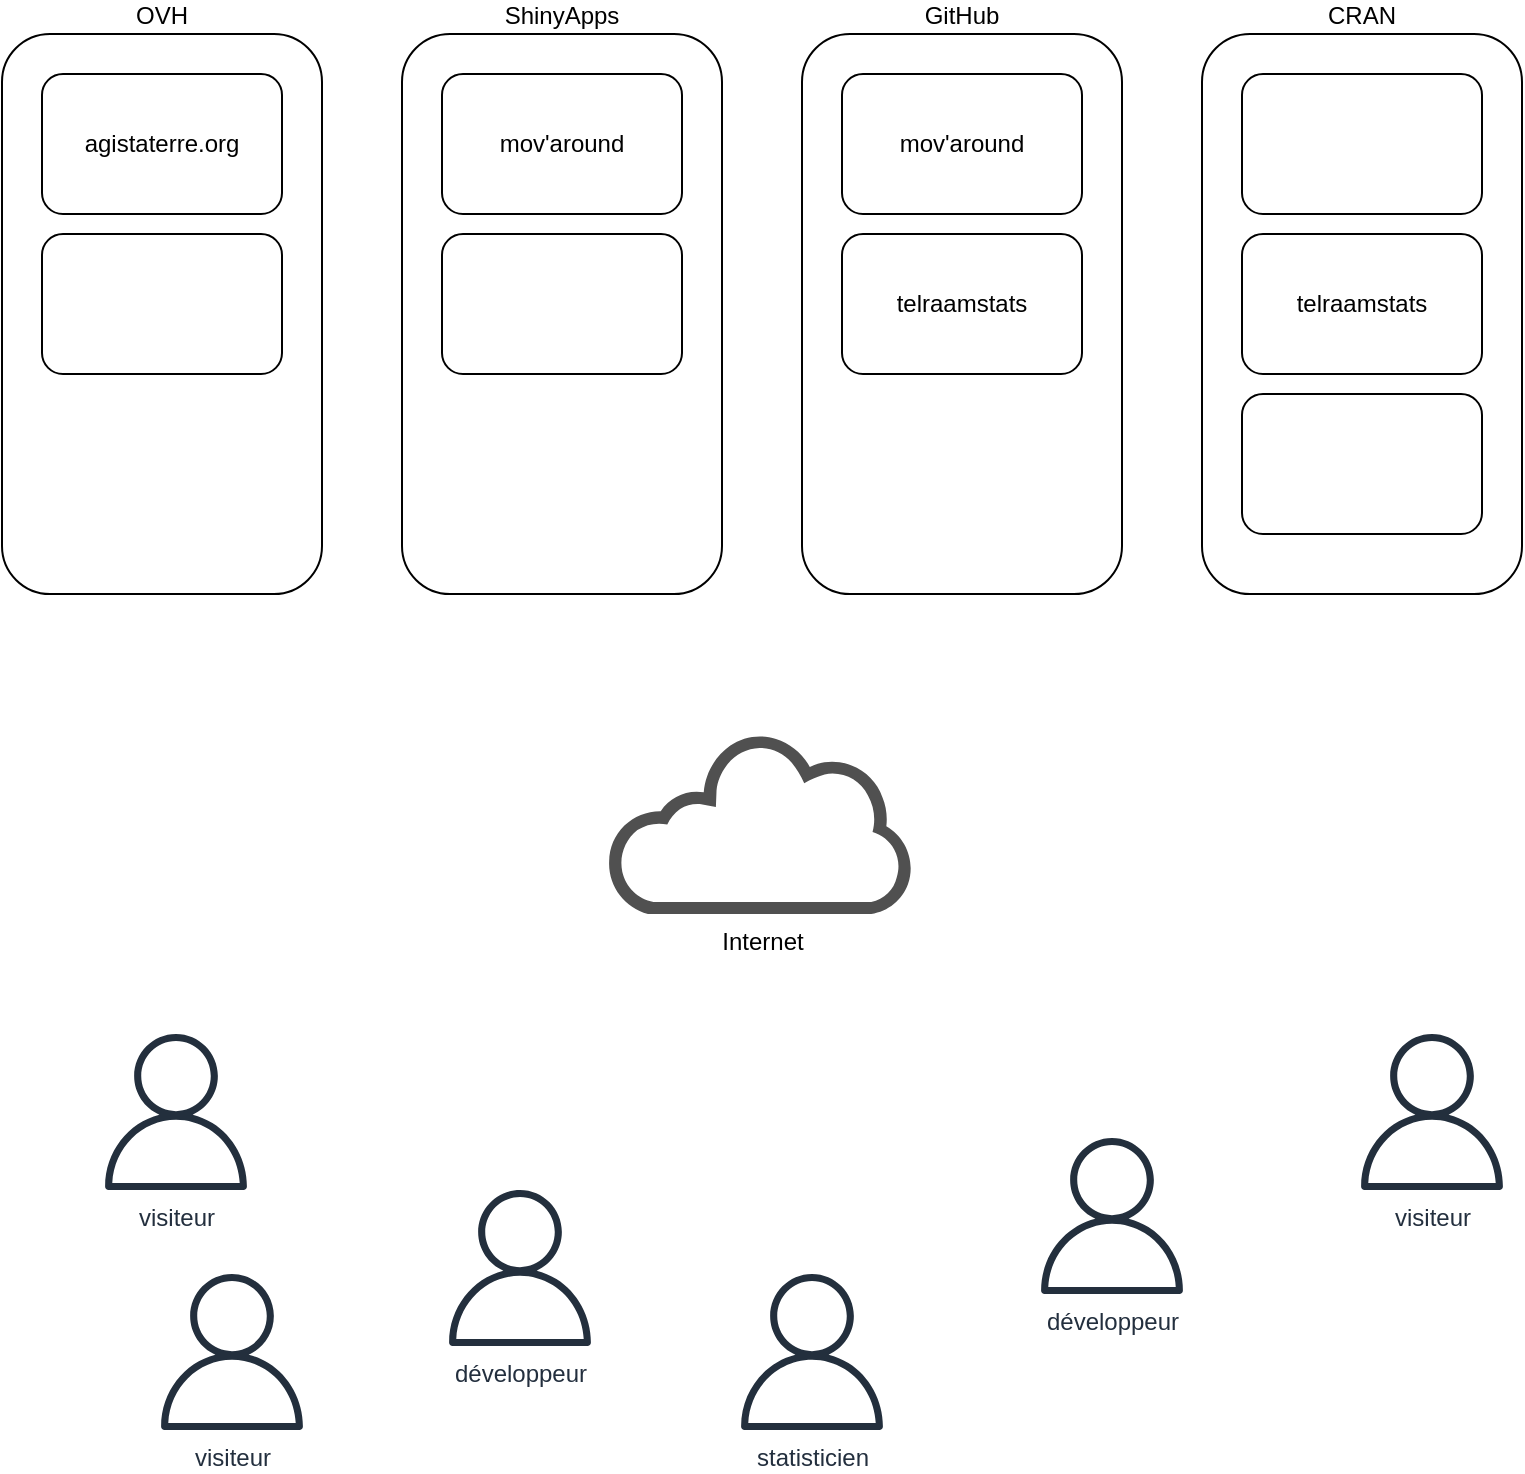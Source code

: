 <mxfile version="24.5.2" type="github">
  <diagram name="Page-1" id="hQEilaXgizULaI6QBG9z">
    <mxGraphModel dx="1434" dy="754" grid="1" gridSize="10" guides="1" tooltips="1" connect="1" arrows="1" fold="1" page="1" pageScale="1" pageWidth="827" pageHeight="1169" math="0" shadow="0">
      <root>
        <mxCell id="0" />
        <mxCell id="1" parent="0" />
        <mxCell id="Owrh4RQa9ovqg1137MUO-1" value="CRAN" style="rounded=1;whiteSpace=wrap;html=1;labelPosition=center;verticalLabelPosition=top;align=center;verticalAlign=bottom;" vertex="1" parent="1">
          <mxGeometry x="634" y="40" width="160" height="280" as="geometry" />
        </mxCell>
        <mxCell id="Owrh4RQa9ovqg1137MUO-3" value="Internet" style="sketch=0;pointerEvents=1;shadow=0;dashed=0;html=1;strokeColor=none;fillColor=#505050;labelPosition=center;verticalLabelPosition=bottom;outlineConnect=0;verticalAlign=top;align=center;shape=mxgraph.office.clouds.cloud;" vertex="1" parent="1">
          <mxGeometry x="337" y="390" width="153.82" height="90" as="geometry" />
        </mxCell>
        <mxCell id="Owrh4RQa9ovqg1137MUO-4" value="" style="rounded=1;whiteSpace=wrap;html=1;" vertex="1" parent="1">
          <mxGeometry x="654" y="60" width="120" height="70" as="geometry" />
        </mxCell>
        <mxCell id="Owrh4RQa9ovqg1137MUO-5" value="telraamstats" style="rounded=1;whiteSpace=wrap;html=1;" vertex="1" parent="1">
          <mxGeometry x="654" y="140" width="120" height="70" as="geometry" />
        </mxCell>
        <mxCell id="Owrh4RQa9ovqg1137MUO-6" value="GitHub" style="rounded=1;whiteSpace=wrap;html=1;labelPosition=center;verticalLabelPosition=top;align=center;verticalAlign=bottom;" vertex="1" parent="1">
          <mxGeometry x="434" y="40" width="160" height="280" as="geometry" />
        </mxCell>
        <mxCell id="Owrh4RQa9ovqg1137MUO-7" value="mov&#39;around" style="rounded=1;whiteSpace=wrap;html=1;" vertex="1" parent="1">
          <mxGeometry x="454" y="60" width="120" height="70" as="geometry" />
        </mxCell>
        <mxCell id="Owrh4RQa9ovqg1137MUO-8" value="telraamstats" style="rounded=1;whiteSpace=wrap;html=1;" vertex="1" parent="1">
          <mxGeometry x="454" y="140" width="120" height="70" as="geometry" />
        </mxCell>
        <mxCell id="Owrh4RQa9ovqg1137MUO-9" value="ShinyApps" style="rounded=1;whiteSpace=wrap;html=1;labelPosition=center;verticalLabelPosition=top;align=center;verticalAlign=bottom;" vertex="1" parent="1">
          <mxGeometry x="234" y="40" width="160" height="280" as="geometry" />
        </mxCell>
        <mxCell id="Owrh4RQa9ovqg1137MUO-10" value="mov&#39;around" style="rounded=1;whiteSpace=wrap;html=1;" vertex="1" parent="1">
          <mxGeometry x="254" y="60" width="120" height="70" as="geometry" />
        </mxCell>
        <mxCell id="Owrh4RQa9ovqg1137MUO-11" value="" style="rounded=1;whiteSpace=wrap;html=1;" vertex="1" parent="1">
          <mxGeometry x="254" y="140" width="120" height="70" as="geometry" />
        </mxCell>
        <mxCell id="Owrh4RQa9ovqg1137MUO-12" value="" style="rounded=1;whiteSpace=wrap;html=1;" vertex="1" parent="1">
          <mxGeometry x="654" y="220" width="120" height="70" as="geometry" />
        </mxCell>
        <mxCell id="Owrh4RQa9ovqg1137MUO-13" value="OVH" style="rounded=1;whiteSpace=wrap;html=1;labelPosition=center;verticalLabelPosition=top;align=center;verticalAlign=bottom;" vertex="1" parent="1">
          <mxGeometry x="34" y="40" width="160" height="280" as="geometry" />
        </mxCell>
        <mxCell id="Owrh4RQa9ovqg1137MUO-14" value="agistaterre.org" style="rounded=1;whiteSpace=wrap;html=1;" vertex="1" parent="1">
          <mxGeometry x="54" y="60" width="120" height="70" as="geometry" />
        </mxCell>
        <mxCell id="Owrh4RQa9ovqg1137MUO-15" value="" style="rounded=1;whiteSpace=wrap;html=1;" vertex="1" parent="1">
          <mxGeometry x="54" y="140" width="120" height="70" as="geometry" />
        </mxCell>
        <mxCell id="Owrh4RQa9ovqg1137MUO-16" value="visiteur" style="sketch=0;outlineConnect=0;fontColor=#232F3E;gradientColor=none;fillColor=#232F3D;strokeColor=none;dashed=0;verticalLabelPosition=bottom;verticalAlign=top;align=center;html=1;fontSize=12;fontStyle=0;aspect=fixed;pointerEvents=1;shape=mxgraph.aws4.user;" vertex="1" parent="1">
          <mxGeometry x="82" y="540" width="78" height="78" as="geometry" />
        </mxCell>
        <mxCell id="Owrh4RQa9ovqg1137MUO-17" value="développeur" style="sketch=0;outlineConnect=0;fontColor=#232F3E;gradientColor=none;fillColor=#232F3D;strokeColor=none;dashed=0;verticalLabelPosition=bottom;verticalAlign=top;align=center;html=1;fontSize=12;fontStyle=0;aspect=fixed;pointerEvents=1;shape=mxgraph.aws4.user;" vertex="1" parent="1">
          <mxGeometry x="254" y="618" width="78" height="78" as="geometry" />
        </mxCell>
        <mxCell id="Owrh4RQa9ovqg1137MUO-18" value="visiteur" style="sketch=0;outlineConnect=0;fontColor=#232F3E;gradientColor=none;fillColor=#232F3D;strokeColor=none;dashed=0;verticalLabelPosition=bottom;verticalAlign=top;align=center;html=1;fontSize=12;fontStyle=0;aspect=fixed;pointerEvents=1;shape=mxgraph.aws4.user;" vertex="1" parent="1">
          <mxGeometry x="110" y="660" width="78" height="78" as="geometry" />
        </mxCell>
        <mxCell id="Owrh4RQa9ovqg1137MUO-19" value="statisticien" style="sketch=0;outlineConnect=0;fontColor=#232F3E;gradientColor=none;fillColor=#232F3D;strokeColor=none;dashed=0;verticalLabelPosition=bottom;verticalAlign=top;align=center;html=1;fontSize=12;fontStyle=0;aspect=fixed;pointerEvents=1;shape=mxgraph.aws4.user;" vertex="1" parent="1">
          <mxGeometry x="400" y="660" width="78" height="78" as="geometry" />
        </mxCell>
        <mxCell id="Owrh4RQa9ovqg1137MUO-20" value="développeur" style="sketch=0;outlineConnect=0;fontColor=#232F3E;gradientColor=none;fillColor=#232F3D;strokeColor=none;dashed=0;verticalLabelPosition=bottom;verticalAlign=top;align=center;html=1;fontSize=12;fontStyle=0;aspect=fixed;pointerEvents=1;shape=mxgraph.aws4.user;" vertex="1" parent="1">
          <mxGeometry x="550" y="592" width="78" height="78" as="geometry" />
        </mxCell>
        <mxCell id="Owrh4RQa9ovqg1137MUO-21" value="visiteur" style="sketch=0;outlineConnect=0;fontColor=#232F3E;gradientColor=none;fillColor=#232F3D;strokeColor=none;dashed=0;verticalLabelPosition=bottom;verticalAlign=top;align=center;html=1;fontSize=12;fontStyle=0;aspect=fixed;pointerEvents=1;shape=mxgraph.aws4.user;" vertex="1" parent="1">
          <mxGeometry x="710" y="540" width="78" height="78" as="geometry" />
        </mxCell>
      </root>
    </mxGraphModel>
  </diagram>
</mxfile>
